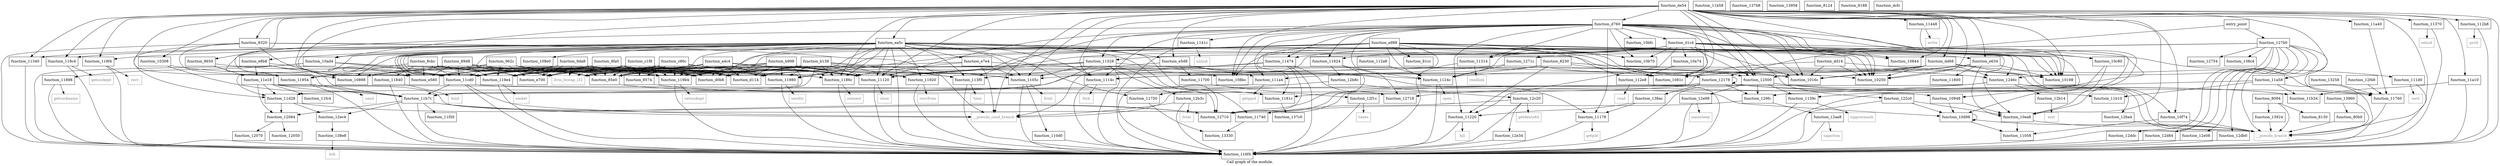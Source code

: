 digraph "Call graph of the module." {
  label="Call graph of the module.";
  node [shape=record];

  Node_function_10bfc [label="{function_10bfc}"];
  Node_function_113f0 [label="{function_113f0}"];
  Node_function_10c80 [label="{function_10c80}"];
  Node_function_10d98 [label="{function_10d98}"];
  Node_function_1141c [label="{function_1141c}"];
  Node_function_e5d8 [label="{function_e5d8}"];
  Node_function_e634 [label="{function_e634}"];
  Node_function_112b8 [label="{function_112b8}"];
  Node_function_11954 [label="{function_11954}"];
  Node_function_108bc [label="{function_108bc}"];
  Node_function_111d0 [label="{function_111d0}"];
  Node_function_11448 [label="{function_11448}"];
  Node_function_10ea8 [label="{function_10ea8}"];
  Node_function_11474 [label="{function_11474}"];
  Node_function_11528 [label="{function_11528}"];
  Node_function_10f74 [label="{function_10f74}"];
  Node_function_11624 [label="{function_11624}"];
  Node_function_112e8 [label="{function_112e8}"];
  Node_function_e580 [label="{function_e580}"];
  Node_function_10b70 [label="{function_10b70}"];
  Node_function_119b4 [label="{function_119b4}"];
  Node_function_e700 [label="{function_e700}"];
  Node_function_e7e4 [label="{function_e7e4}"];
  Node_function_108e0 [label="{function_108e0}"];
  Node_function_116f4 [label="{function_116f4}"];
  Node_function_11700 [label="{function_11700}"];
  Node_function_11220 [label="{function_11220}"];
  Node_function_11058 [label="{function_11058}"];
  Node_function_11740 [label="{function_11740}"];
  Node_function_1105c [label="{function_1105c}"];
  Node_function_11750 [label="{function_11750}"];
  Node_function_118c4 [label="{function_118c4}"];
  Node_function_11314 [label="{function_11314}"];
  Node_function_118f4 [label="{function_118f4}"];
  Node_function_e8b8 [label="{function_e8b8}"];
  Node_function_ea5c [label="{function_ea5c}"];
  Node_function_1016c [label="{function_1016c}"];
  Node_function_110d0 [label="{function_110d0}"];
  Node_function_11760 [label="{function_11760}"];
  Node_function_11800 [label="{function_11800}"];
  Node_function_11120 [label="{function_11120}"];
  Node_function_1114c [label="{function_1114c}"];
  Node_function_1181c [label="{function_1181c}"];
  Node_function_11340 [label="{function_11340}"];
  Node_function_11370 [label="{function_11370}"];
  Node_function_11920 [label="{function_11920}"];
  Node_function_10198 [label="{function_10198}"];
  Node_function_11178 [label="{function_11178}"];
  Node_function_10250 [label="{function_10250}"];
  Node_function_1139c [label="{function_1139c}"];
  Node_function_10948 [label="{function_10948}"];
  Node_function_10308 [label="{function_10308}"];
  Node_function_1081c [label="{function_1081c}"];
  Node_function_11980 [label="{function_11980}"];
  Node_function_10a74 [label="{function_10a74}"];
  Node_function_11898 [label="{function_11898}"];
  Node_function_1124c [label="{function_1124c}"];
  Node_function_11840 [label="{function_11840}"];
  Node_function_111a4 [label="{function_111a4}"];
  Node_function_1186c [label="{function_1186c}"];
  Node_function_10844 [label="{function_10844}"];
  Node_function_10898 [label="{function_10898}"];
  Node_function_10ad4 [label="{function_10ad4}"];
  Node_function_112a8 [label="{function_112a8}"];
  Node_function_11a40 [label="{function_11a40}"];
  Node_function_11a58 [label="{function_11a58}"];
  Node_function_11b10 [label="{function_11b10}"];
  Node_function_11b34 [label="{function_11b34}"];
  Node_function_11b58 [label="{function_11b58}"];
  Node_function_11b7c [label="{function_11b7c}"];
  Node_function_11cd0 [label="{function_11cd0}"];
  Node_function_12db0 [label="{function_12db0}"];
  Node_function_119e4 [label="{function_119e4}"];
  Node_function_11a10 [label="{function_11a10}"];
  Node_function_137b8 [label="{function_137b8}"];
  Node_function_137c0 [label="{function_137c0}"];
  Node_function_138ac [label="{function_138ac}"];
  Node_function_138c4 [label="{function_138c4}"];
  Node_function_138e8 [label="{function_138e8}"];
  Node_function_13924 [label="{function_13924}"];
  Node_function_13958 [label="{function_13958}"];
  Node_function_13960 [label="{function_13960}"];
  Node_fcntl [color="gray50", fontcolor="gray50", label="{fcntl}"];
  Node_close [color="gray50", fontcolor="gray50", label="{close}"];
  Node_fork [color="gray50", fontcolor="gray50", label="{fork}"];
  Node_getpid [color="gray50", fontcolor="gray50", label="{getpid}"];
  Node_getppid [color="gray50", fontcolor="gray50", label="{getppid}"];
  Node_ioctl [color="gray50", fontcolor="gray50", label="{ioctl}"];
  Node_kill [color="gray50", fontcolor="gray50", label="{kill}"];
  Node_open [color="gray50", fontcolor="gray50", label="{open}"];
  Node_prctl [color="gray50", fontcolor="gray50", label="{prctl}"];
  Node_read [color="gray50", fontcolor="gray50", label="{read}"];
  Node_readlink [color="gray50", fontcolor="gray50", label="{readlink}"];
  Node_setsid [color="gray50", fontcolor="gray50", label="{setsid}"];
  Node_sigprocmask [color="gray50", fontcolor="gray50", label="{sigprocmask}"];
  Node_time [color="gray50", fontcolor="gray50", label="{time}"];
  Node_unlink [color="gray50", fontcolor="gray50", label="{unlink}"];
  Node_write [color="gray50", fontcolor="gray50", label="{write}"];
  Node_bind [color="gray50", fontcolor="gray50", label="{bind}"];
  Node_connect [color="gray50", fontcolor="gray50", label="{connect}"];
  Node_getsockname [color="gray50", fontcolor="gray50", label="{getsockname}"];
  Node_getsockopt [color="gray50", fontcolor="gray50", label="{getsockopt}"];
  Node_recv [color="gray50", fontcolor="gray50", label="{recv}"];
  Node_recvfrom [color="gray50", fontcolor="gray50", label="{recvfrom}"];
  Node_send [color="gray50", fontcolor="gray50", label="{send}"];
  Node_sendto [color="gray50", fontcolor="gray50", label="{sendto}"];
  Node_setsockopt [color="gray50", fontcolor="gray50", label="{setsockopt}"];
  Node_socket [color="gray50", fontcolor="gray50", label="{socket}"];
  Node_sigaction [color="gray50", fontcolor="gray50", label="{sigaction}"];
  Node_exit [color="gray50", fontcolor="gray50", label="{exit}"];
  Node_fstat [color="gray50", fontcolor="gray50", label="{fstat}"];
  Node_getdents64 [color="gray50", fontcolor="gray50", label="{getdents64}"];
  Node_nanosleep [color="gray50", fontcolor="gray50", label="{nanosleep}"];
  Node_times [color="gray50", fontcolor="gray50", label="{times}"];
  Node_brk [color="gray50", fontcolor="gray50", label="{brk}"];
  Node_llvm_bswap_i32 [color="gray50", fontcolor="gray50", label="{llvm_bswap_i32}"];
  Node_function_127b0 [label="{function_127b0}"];
  Node_function_129fc [label="{function_129fc}"];
  Node_function_12ae8 [label="{function_12ae8}"];
  Node_function_12b14 [label="{function_12b14}"];
  Node_function_12b3c [label="{function_12b3c}"];
  Node_function_12b8c [label="{function_12b8c}"];
  Node_function_12c20 [label="{function_12c20}"];
  Node_function_12ddc [label="{function_12ddc}"];
  Node_function_12e08 [label="{function_12e08}"];
  Node_function_12e34 [label="{function_12e34}"];
  Node_function_12e98 [label="{function_12e98}"];
  Node_function_12ec4 [label="{function_12ec4}"];
  Node_function_12f1c [label="{function_12f1c}"];
  Node_function_12f48 [label="{function_12f48}"];
  Node_function_13258 [label="{function_13258}"];
  Node_function_13330 [label="{function_13330}"];
  Node_function_11d28 [label="{function_11d28}"];
  Node_function_11e18 [label="{function_11e18}"];
  Node_function_11f30 [label="{function_11f30}"];
  Node_function_11fc4 [label="{function_11fc4}"];
  Node_function_12050 [label="{function_12050}"];
  Node_function_12070 [label="{function_12070}"];
  Node_function_12084 [label="{function_12084}"];
  Node_function_12178 [label="{function_12178}"];
  Node_function_122c0 [label="{function_122c0}"];
  Node_function_1246c [label="{function_1246c}"];
  Node_function_12500 [label="{function_12500}"];
  Node_function_126a4 [label="{function_126a4}"];
  Node_function_12710 [label="{function_12710}"];
  Node_function_12d84 [label="{function_12d84}"];
  Node_function_12718 [label="{function_12718}"];
  Node_function_1271c [label="{function_1271c}"];
  Node_function_12754 [label="{function_12754}"];
  Node___pseudo_branch [color="gray50", fontcolor="gray50", label="{__pseudo_branch}"];
  Node___pseudo_cond_branch [color="gray50", fontcolor="gray50", label="{__pseudo_cond_branch}"];
  Node_function_8094 [label="{function_8094}"];
  Node_function_80b0 [label="{function_80b0}"];
  Node_function_8124 [label="{function_8124}"];
  Node_function_8130 [label="{function_8130}"];
  Node_function_8188 [label="{function_8188}"];
  Node_entry_point [label="{entry_point}"];
  Node_function_81cc [label="{function_81cc}"];
  Node_function_8230 [label="{function_8230}"];
  Node_function_8320 [label="{function_8320}"];
  Node_function_8574 [label="{function_8574}"];
  Node_function_85e0 [label="{function_85e0}"];
  Node_function_8650 [label="{function_8650}"];
  Node_function_89d8 [label="{function_89d8}"];
  Node_function_8cbc [label="{function_8cbc}"];
  Node_function_8fa0 [label="{function_8fa0}"];
  Node_function_962c [label="{function_962c}"];
  Node_function_9da8 [label="{function_9da8}"];
  Node_function_a4c4 [label="{function_a4c4}"];
  Node_function_a988 [label="{function_a988}"];
  Node_function_b138 [label="{function_b138}"];
  Node_function_b998 [label="{function_b998}"];
  Node_function_c1f8 [label="{function_c1f8}"];
  Node_function_c96c [label="{function_c96c}"];
  Node_function_d0b8 [label="{function_d0b8}"];
  Node_function_d114 [label="{function_d114}"];
  Node_function_d1c4 [label="{function_d1c4}"];
  Node_function_d760 [label="{function_d760}"];
  Node_function_dcfc [label="{function_dcfc}"];
  Node_function_dd14 [label="{function_dd14}"];
  Node_function_dd68 [label="{function_dd68}"];
  Node_function_de54 [label="{function_de54}"];
  Node_function_113f0 -> Node_function_116f4;
  Node_function_113f0 -> Node_time;
  Node_function_10c80 -> Node_function_10d98;
  Node_function_10c80 -> Node_function_10ea8;
  Node_function_10d98 -> Node_function_10d98;
  Node_function_10d98 -> Node_function_11058;
  Node_function_10d98 -> Node___pseudo_branch;
  Node_function_1141c -> Node_function_116f4;
  Node_function_1141c -> Node_unlink;
  Node_function_e5d8 -> Node_function_113f0;
  Node_function_e5d8 -> Node_function_11700;
  Node_function_e5d8 -> Node_function_11178;
  Node_function_e5d8 -> Node_function_111a4;
  Node_function_e634 -> Node_function_10ea8;
  Node_function_e634 -> Node_function_1016c;
  Node_function_e634 -> Node_function_11800;
  Node_function_e634 -> Node_function_10198;
  Node_function_e634 -> Node_function_10250;
  Node_function_e634 -> Node_function_1081c;
  Node_function_112b8 -> Node_function_116f4;
  Node_function_112b8 -> Node_prctl;
  Node_function_11954 -> Node_function_116f4;
  Node_function_11954 -> Node_send;
  Node_function_111d0 -> Node_function_116f4;
  Node_function_111d0 -> Node_ioctl;
  Node_function_11448 -> Node_function_116f4;
  Node_function_11448 -> Node_write;
  Node_function_10ea8 -> Node_function_11058;
  Node_function_10ea8 -> Node___pseudo_branch;
  Node_function_11474 -> Node_function_116f4;
  Node_function_11474 -> Node_function_11120;
  Node_function_11474 -> Node_function_11d28;
  Node_function_11474 -> Node_function_12710;
  Node_function_11474 -> Node_function_12718;
  Node_function_11528 -> Node_function_116f4;
  Node_function_11528 -> Node_function_1105c;
  Node_function_11528 -> Node_function_11120;
  Node_function_11528 -> Node_function_1124c;
  Node_function_11528 -> Node_function_11b7c;
  Node_function_11528 -> Node_function_11cd0;
  Node_function_11528 -> Node_function_12b3c;
  Node_function_11528 -> Node_function_11d28;
  Node_function_11528 -> Node_function_12710;
  Node_function_10f74 -> Node_function_11058;
  Node_function_10f74 -> Node___pseudo_branch;
  Node_function_11624 -> Node_function_12b8c;
  Node_function_11624 -> Node_function_12710;
  Node_function_11624 -> Node_function_12718;
  Node_function_112e8 -> Node_function_116f4;
  Node_function_112e8 -> Node_read;
  Node_function_119b4 -> Node_function_116f4;
  Node_function_119b4 -> Node_setsockopt;
  Node_function_e7e4 -> Node_function_108bc;
  Node_function_e7e4 -> Node_function_1105c;
  Node_function_e7e4 -> Node_function_1186c;
  Node_function_e7e4 -> Node_function_119e4;
  Node_function_e7e4 -> Node___pseudo_cond_branch;
  Node_function_11700 -> Node_function_12f1c;
  Node_function_11220 -> Node_function_116f4;
  Node_function_11220 -> Node_kill;
  Node_function_11740 -> Node_function_13330;
  Node_function_1105c -> Node_function_116f4;
  Node_function_1105c -> Node_function_110d0;
  Node_function_1105c -> Node_fcntl;
  Node_function_11750 -> Node_function_13330;
  Node_function_118c4 -> Node_function_116f4;
  Node_function_118c4 -> Node_getsockopt;
  Node_function_11314 -> Node_function_116f4;
  Node_function_11314 -> Node_readlink;
  Node_function_118f4 -> Node_function_116f4;
  Node_function_118f4 -> Node_recv;
  Node_function_e8b8 -> Node_function_1081c;
  Node_function_e8b8 -> Node_function_10898;
  Node_function_e8b8 -> Node_function_11b7c;
  Node_function_e8b8 -> Node_function_11e18;
  Node_function_ea5c -> Node_function_113f0;
  Node_function_ea5c -> Node_function_e5d8;
  Node_function_ea5c -> Node_function_11954;
  Node_function_ea5c -> Node_function_10ea8;
  Node_function_ea5c -> Node_function_10f74;
  Node_function_ea5c -> Node_function_e580;
  Node_function_ea5c -> Node_function_119b4;
  Node_function_ea5c -> Node_function_e7e4;
  Node_function_ea5c -> Node_function_108e0;
  Node_function_ea5c -> Node_function_116f4;
  Node_function_ea5c -> Node_function_11740;
  Node_function_ea5c -> Node_function_1105c;
  Node_function_ea5c -> Node_function_11750;
  Node_function_ea5c -> Node_function_118c4;
  Node_function_ea5c -> Node_function_118f4;
  Node_function_ea5c -> Node_function_e8b8;
  Node_function_ea5c -> Node_function_1016c;
  Node_function_ea5c -> Node_function_11120;
  Node_function_ea5c -> Node_function_1114c;
  Node_function_ea5c -> Node_function_1181c;
  Node_function_ea5c -> Node_function_11340;
  Node_function_ea5c -> Node_function_11920;
  Node_function_ea5c -> Node_function_10198;
  Node_function_ea5c -> Node_function_10250;
  Node_function_ea5c -> Node_function_11980;
  Node_function_ea5c -> Node_function_1186c;
  Node_function_ea5c -> Node_function_10ad4;
  Node_function_ea5c -> Node_function_11cd0;
  Node_function_ea5c -> Node_function_119e4;
  Node_function_ea5c -> Node_llvm_bswap_i32;
  Node_function_ea5c -> Node_function_1246c;
  Node_function_ea5c -> Node_function_d0b8;
  Node_function_ea5c -> Node_function_d114;
  Node_function_110d0 -> Node_function_116f4;
  Node_function_11760 -> Node___pseudo_branch;
  Node_function_11120 -> Node_function_116f4;
  Node_function_11120 -> Node_close;
  Node_function_1114c -> Node_function_116f4;
  Node_function_1114c -> Node_fork;
  Node_function_1181c -> Node_function_137c0;
  Node_function_11340 -> Node_function_116f4;
  Node_function_11370 -> Node_function_116f4;
  Node_function_11370 -> Node_setsid;
  Node_function_11920 -> Node_function_116f4;
  Node_function_11920 -> Node_recvfrom;
  Node_function_11178 -> Node_function_116f4;
  Node_function_11178 -> Node_getpid;
  Node_function_1139c -> Node_function_116f4;
  Node_function_1139c -> Node_sigprocmask;
  Node_function_10948 -> Node_function_10d98;
  Node_function_10948 -> Node_function_10ea8;
  Node_function_10308 -> Node_function_10898;
  Node_function_10308 -> Node_function_11b7c;
  Node_function_11980 -> Node_function_116f4;
  Node_function_11980 -> Node_sendto;
  Node_function_10a74 -> Node_function_112e8;
  Node_function_11898 -> Node_function_116f4;
  Node_function_11898 -> Node_getsockname;
  Node_function_1124c -> Node_function_116f4;
  Node_function_1124c -> Node_open;
  Node_function_11840 -> Node_function_116f4;
  Node_function_11840 -> Node_bind;
  Node_function_111a4 -> Node_function_116f4;
  Node_function_111a4 -> Node_getppid;
  Node_function_1186c -> Node_function_116f4;
  Node_function_1186c -> Node_connect;
  Node_function_10ad4 -> Node_function_116f4;
  Node_function_10ad4 -> Node_function_11120;
  Node_function_10ad4 -> Node_function_11898;
  Node_function_10ad4 -> Node_function_1186c;
  Node_function_10ad4 -> Node_function_119e4;
  Node_function_112a8 -> Node_function_1124c;
  Node_function_11a40 -> Node_function_11760;
  Node_function_11a58 -> Node_function_116f4;
  Node_function_11a58 -> Node_function_11b10;
  Node_function_11a58 -> Node_function_11b34;
  Node_function_11a58 -> Node_function_129fc;
  Node_function_11b7c -> Node_function_116f4;
  Node_function_11b7c -> Node_function_12ec4;
  Node_function_11b7c -> Node_function_11f30;
  Node_function_11b7c -> Node_function_12084;
  Node_function_11b7c -> Node_function_12710;
  Node_function_11b7c -> Node___pseudo_cond_branch;
  Node_function_11cd0 -> Node_function_10d98;
  Node_function_11cd0 -> Node_function_116f4;
  Node_function_11cd0 -> Node_function_11b7c;
  Node_function_11cd0 -> Node___pseudo_cond_branch;
  Node_function_12db0 -> Node_function_116f4;
  Node_function_119e4 -> Node_function_116f4;
  Node_function_119e4 -> Node_socket;
  Node_function_11a10 -> Node_function_116f4;
  Node_function_11a10 -> Node_function_11b34;
  Node_function_138ac -> Node_function_11220;
  Node_function_138ac -> Node_function_11178;
  Node_function_138e8 -> Node_function_116f4;
  Node_function_138e8 -> Node_brk;
  Node_function_13924 -> Node___pseudo_branch;
  Node_function_13960 -> Node___pseudo_branch;
  Node_function_13960 -> Node_function_80b0;
  Node_function_127b0 -> Node_function_116f4;
  Node_function_127b0 -> Node_function_11760;
  Node_function_127b0 -> Node_function_12db0;
  Node_function_127b0 -> Node_function_138c4;
  Node_function_127b0 -> Node_function_12ddc;
  Node_function_127b0 -> Node_function_12e08;
  Node_function_127b0 -> Node_function_1246c;
  Node_function_127b0 -> Node_function_12d84;
  Node_function_127b0 -> Node_function_1271c;
  Node_function_127b0 -> Node_function_12754;
  Node_function_127b0 -> Node___pseudo_branch;
  Node_function_127b0 -> Node___pseudo_cond_branch;
  Node_function_129fc -> Node_function_11740;
  Node_function_129fc -> Node_function_12ae8;
  Node_function_12ae8 -> Node_function_116f4;
  Node_function_12ae8 -> Node_sigaction;
  Node_function_12b14 -> Node_exit;
  Node_function_12b3c -> Node_function_116f4;
  Node_function_12b3c -> Node_fstat;
  Node_function_12b3c -> Node___pseudo_cond_branch;
  Node_function_12b8c -> Node_function_11750;
  Node_function_12b8c -> Node_function_12c20;
  Node_function_12c20 -> Node_function_116f4;
  Node_function_12c20 -> Node_function_11740;
  Node_function_12c20 -> Node_getdents64;
  Node_function_12c20 -> Node_function_12e34;
  Node_function_12ddc -> Node_function_116f4;
  Node_function_12e08 -> Node_function_116f4;
  Node_function_12e34 -> Node_function_116f4;
  Node_function_12e98 -> Node_function_116f4;
  Node_function_12e98 -> Node_nanosleep;
  Node_function_12ec4 -> Node_function_138e8;
  Node_function_12f1c -> Node_function_116f4;
  Node_function_12f1c -> Node_times;
  Node_function_12f48 -> Node_function_11760;
  Node_function_13258 -> Node_function_11760;
  Node_function_11d28 -> Node_function_12ec4;
  Node_function_11d28 -> Node_function_12084;
  Node_function_11d28 -> Node_function_12710;
  Node_function_11e18 -> Node_function_11740;
  Node_function_11e18 -> Node_function_11b7c;
  Node_function_11e18 -> Node_function_11d28;
  Node_function_11e18 -> Node_function_11fc4;
  Node_function_11e18 -> Node_function_12084;
  Node_function_11e18 -> Node_function_12710;
  Node_function_12084 -> Node_function_12050;
  Node_function_12084 -> Node_function_12070;
  Node_function_12178 -> Node_function_11760;
  Node_function_12178 -> Node_function_11b34;
  Node_function_12178 -> Node_function_138ac;
  Node_function_12178 -> Node_function_129fc;
  Node_function_12178 -> Node_function_12178;
  Node_function_12178 -> Node_function_12710;
  Node_function_12178 -> Node___pseudo_cond_branch;
  Node_function_122c0 -> Node_function_10d98;
  Node_function_122c0 -> Node_function_10ea8;
  Node_function_122c0 -> Node_function_116f4;
  Node_function_1246c -> Node_function_12b14;
  Node_function_1246c -> Node_function_126a4;
  Node_function_1246c -> Node_function_12710;
  Node_function_1246c -> Node_function_12718;
  Node_function_1246c -> Node___pseudo_branch;
  Node_function_12500 -> Node_function_116f4;
  Node_function_12500 -> Node_function_1139c;
  Node_function_12500 -> Node_function_11b10;
  Node_function_12500 -> Node_function_11b34;
  Node_function_12500 -> Node_function_129fc;
  Node_function_12500 -> Node_function_12e98;
  Node_function_126a4 -> Node___pseudo_branch;
  Node_function_12d84 -> Node_function_116f4;
  Node_function_1271c -> Node_function_1105c;
  Node_function_1271c -> Node_function_1124c;
  Node_function_1271c -> Node_function_12178;
  Node_function_8094 -> Node_function_13924;
  Node_function_8094 -> Node___pseudo_branch;
  Node_function_8094 -> Node_function_8130;
  Node_function_80b0 -> Node___pseudo_branch;
  Node_entry_point -> Node_function_127b0;
  Node_entry_point -> Node_function_12178;
  Node_function_8230 -> Node_function_11220;
  Node_function_8230 -> Node_function_1114c;
  Node_function_8230 -> Node_function_111a4;
  Node_function_8230 -> Node_function_1246c;
  Node_function_8230 -> Node_function_12500;
  Node_function_8230 -> Node___pseudo_branch;
  Node_function_8320 -> Node_function_116f4;
  Node_function_8320 -> Node_function_10898;
  Node_function_8320 -> Node_function_11cd0;
  Node_function_8320 -> Node_function_11d28;
  Node_function_8320 -> Node___pseudo_cond_branch;
  Node_function_8320 -> Node_function_8230;
  Node_function_8574 -> Node_function_1181c;
  Node_function_85e0 -> Node_function_10948;
  Node_function_8650 -> Node_function_11cd0;
  Node_function_8650 -> Node_function_11e18;
  Node_function_89d8 -> Node_function_11954;
  Node_function_89d8 -> Node_function_e580;
  Node_function_89d8 -> Node_function_e700;
  Node_function_89d8 -> Node_function_11840;
  Node_function_89d8 -> Node_function_1186c;
  Node_function_89d8 -> Node_function_11cd0;
  Node_function_89d8 -> Node_function_119e4;
  Node_function_89d8 -> Node_llvm_bswap_i32;
  Node_function_89d8 -> Node_function_85e0;
  Node_function_8cbc -> Node_function_11954;
  Node_function_8cbc -> Node_function_e580;
  Node_function_8cbc -> Node_function_e700;
  Node_function_8cbc -> Node_function_11840;
  Node_function_8cbc -> Node_function_1186c;
  Node_function_8cbc -> Node_function_11cd0;
  Node_function_8cbc -> Node_function_119e4;
  Node_function_8cbc -> Node_llvm_bswap_i32;
  Node_function_8cbc -> Node_function_85e0;
  Node_function_8fa0 -> Node_function_e580;
  Node_function_8fa0 -> Node_function_119b4;
  Node_function_8fa0 -> Node_function_e700;
  Node_function_8fa0 -> Node_function_11120;
  Node_function_8fa0 -> Node_function_11980;
  Node_function_8fa0 -> Node_function_11cd0;
  Node_function_8fa0 -> Node_function_119e4;
  Node_function_8fa0 -> Node_llvm_bswap_i32;
  Node_function_8fa0 -> Node_function_85e0;
  Node_function_8fa0 -> Node_function_d0b8;
  Node_function_8fa0 -> Node_function_d114;
  Node_function_962c -> Node_function_e580;
  Node_function_962c -> Node_function_119b4;
  Node_function_962c -> Node_function_e700;
  Node_function_962c -> Node_function_11120;
  Node_function_962c -> Node_function_11980;
  Node_function_962c -> Node_function_10898;
  Node_function_962c -> Node_function_11cd0;
  Node_function_962c -> Node_function_119e4;
  Node_function_962c -> Node_llvm_bswap_i32;
  Node_function_962c -> Node_function_85e0;
  Node_function_962c -> Node_function_d0b8;
  Node_function_962c -> Node_function_d114;
  Node_function_9da8 -> Node_function_e580;
  Node_function_9da8 -> Node_function_119b4;
  Node_function_9da8 -> Node_function_e700;
  Node_function_9da8 -> Node_function_11120;
  Node_function_9da8 -> Node_function_11980;
  Node_function_9da8 -> Node_function_11cd0;
  Node_function_9da8 -> Node_function_119e4;
  Node_function_9da8 -> Node_llvm_bswap_i32;
  Node_function_9da8 -> Node_function_85e0;
  Node_function_9da8 -> Node_function_d0b8;
  Node_function_9da8 -> Node_function_d114;
  Node_function_a4c4 -> Node_function_e580;
  Node_function_a4c4 -> Node_function_119b4;
  Node_function_a4c4 -> Node_function_1016c;
  Node_function_a4c4 -> Node_function_11120;
  Node_function_a4c4 -> Node_function_10250;
  Node_function_a4c4 -> Node_function_11980;
  Node_function_a4c4 -> Node_function_10898;
  Node_function_a4c4 -> Node_function_11cd0;
  Node_function_a4c4 -> Node_function_119e4;
  Node_function_a4c4 -> Node_llvm_bswap_i32;
  Node_function_a4c4 -> Node_function_85e0;
  Node_function_a4c4 -> Node_function_d0b8;
  Node_function_a4c4 -> Node_function_d114;
  Node_function_a988 -> Node_function_e634;
  Node_function_a988 -> Node_function_112e8;
  Node_function_a988 -> Node_function_e580;
  Node_function_a988 -> Node_function_10b70;
  Node_function_a988 -> Node_function_119b4;
  Node_function_a988 -> Node_function_1016c;
  Node_function_a988 -> Node_function_11120;
  Node_function_a988 -> Node_function_1181c;
  Node_function_a988 -> Node_function_10198;
  Node_function_a988 -> Node_function_10250;
  Node_function_a988 -> Node_function_1081c;
  Node_function_a988 -> Node_function_11980;
  Node_function_a988 -> Node_function_1124c;
  Node_function_a988 -> Node_function_10898;
  Node_function_a988 -> Node_function_11cd0;
  Node_function_a988 -> Node_function_119e4;
  Node_function_a988 -> Node_function_81cc;
  Node_function_a988 -> Node_function_85e0;
  Node_function_a988 -> Node_function_d0b8;
  Node_function_a988 -> Node_function_d114;
  Node_function_b138 -> Node_function_113f0;
  Node_function_b138 -> Node_function_e580;
  Node_function_b138 -> Node_function_119b4;
  Node_function_b138 -> Node_function_e700;
  Node_function_b138 -> Node_function_1105c;
  Node_function_b138 -> Node_function_11120;
  Node_function_b138 -> Node_function_11920;
  Node_function_b138 -> Node_function_11980;
  Node_function_b138 -> Node_function_1186c;
  Node_function_b138 -> Node_function_11b7c;
  Node_function_b138 -> Node_function_11cd0;
  Node_function_b138 -> Node_function_119e4;
  Node_function_b138 -> Node_llvm_bswap_i32;
  Node_function_b138 -> Node_function_85e0;
  Node_function_b138 -> Node_function_d0b8;
  Node_function_b138 -> Node_function_d114;
  Node_function_b998 -> Node_function_113f0;
  Node_function_b998 -> Node_function_e580;
  Node_function_b998 -> Node_function_119b4;
  Node_function_b998 -> Node_function_e700;
  Node_function_b998 -> Node_function_1105c;
  Node_function_b998 -> Node_function_11120;
  Node_function_b998 -> Node_function_11920;
  Node_function_b998 -> Node_function_11980;
  Node_function_b998 -> Node_function_1186c;
  Node_function_b998 -> Node_function_11b7c;
  Node_function_b998 -> Node_function_11cd0;
  Node_function_b998 -> Node_function_119e4;
  Node_function_b998 -> Node_llvm_bswap_i32;
  Node_function_b998 -> Node_function_85e0;
  Node_function_b998 -> Node_function_d0b8;
  Node_function_b998 -> Node_function_d114;
  Node_function_c1f8 -> Node_function_e580;
  Node_function_c1f8 -> Node_function_119b4;
  Node_function_c1f8 -> Node_function_e700;
  Node_function_c1f8 -> Node_function_11120;
  Node_function_c1f8 -> Node_function_11980;
  Node_function_c1f8 -> Node_function_11cd0;
  Node_function_c1f8 -> Node_function_119e4;
  Node_function_c1f8 -> Node_llvm_bswap_i32;
  Node_function_c1f8 -> Node_function_8574;
  Node_function_c1f8 -> Node_function_85e0;
  Node_function_c1f8 -> Node_function_d0b8;
  Node_function_c1f8 -> Node_function_d114;
  Node_function_c96c -> Node_function_e580;
  Node_function_c96c -> Node_function_119b4;
  Node_function_c96c -> Node_function_11120;
  Node_function_c96c -> Node_function_11980;
  Node_function_c96c -> Node_function_11cd0;
  Node_function_c96c -> Node_function_119e4;
  Node_function_c96c -> Node_llvm_bswap_i32;
  Node_function_c96c -> Node_function_8574;
  Node_function_c96c -> Node_function_85e0;
  Node_function_c96c -> Node_function_d0b8;
  Node_function_c96c -> Node_function_d114;
  Node_function_d1c4 -> Node_function_10c80;
  Node_function_d1c4 -> Node_function_108bc;
  Node_function_d1c4 -> Node_function_11474;
  Node_function_d1c4 -> Node_function_11528;
  Node_function_d1c4 -> Node_function_11624;
  Node_function_d1c4 -> Node_function_10b70;
  Node_function_d1c4 -> Node_function_11220;
  Node_function_d1c4 -> Node_function_11314;
  Node_function_d1c4 -> Node_function_1016c;
  Node_function_d1c4 -> Node_function_11760;
  Node_function_d1c4 -> Node_function_11120;
  Node_function_d1c4 -> Node_function_10198;
  Node_function_d1c4 -> Node_function_10250;
  Node_function_d1c4 -> Node_function_10948;
  Node_function_d1c4 -> Node_function_1081c;
  Node_function_d1c4 -> Node_function_10a74;
  Node_function_d1c4 -> Node_function_1124c;
  Node_function_d1c4 -> Node_function_10844;
  Node_function_d1c4 -> Node_function_12500;
  Node_function_d760 -> Node_function_10bfc;
  Node_function_d760 -> Node_function_113f0;
  Node_function_d760 -> Node_function_10c80;
  Node_function_d760 -> Node_function_1141c;
  Node_function_d760 -> Node_function_108bc;
  Node_function_d760 -> Node_function_10ea8;
  Node_function_d760 -> Node_function_11474;
  Node_function_d760 -> Node_function_11528;
  Node_function_d760 -> Node_function_11624;
  Node_function_d760 -> Node_function_112e8;
  Node_function_d760 -> Node_function_10b70;
  Node_function_d760 -> Node_function_11220;
  Node_function_d760 -> Node_function_11314;
  Node_function_d760 -> Node_function_1016c;
  Node_function_d760 -> Node_function_11120;
  Node_function_d760 -> Node_function_1114c;
  Node_function_d760 -> Node_function_10198;
  Node_function_d760 -> Node_function_11178;
  Node_function_d760 -> Node_function_10250;
  Node_function_d760 -> Node_function_1124c;
  Node_function_d760 -> Node_function_111a4;
  Node_function_d760 -> Node_function_10844;
  Node_function_d760 -> Node_function_11b7c;
  Node_function_d760 -> Node_function_122c0;
  Node_function_d760 -> Node_function_12500;
  Node_function_d760 -> Node_function_d1c4;
  Node_function_dd14 -> Node_function_1016c;
  Node_function_dd14 -> Node_function_1181c;
  Node_function_dd14 -> Node_function_10198;
  Node_function_dd14 -> Node_function_10250;
  Node_function_dd68 -> Node_function_111d0;
  Node_function_dd68 -> Node_function_1016c;
  Node_function_dd68 -> Node_function_1114c;
  Node_function_dd68 -> Node_function_10198;
  Node_function_dd68 -> Node_function_10250;
  Node_function_dd68 -> Node_function_1124c;
  Node_function_dd68 -> Node_function_1246c;
  Node_function_dd68 -> Node_function_12500;
  Node_function_de54 -> Node_function_e5d8;
  Node_function_de54 -> Node_function_e634;
  Node_function_de54 -> Node_function_112b8;
  Node_function_de54 -> Node_function_11954;
  Node_function_de54 -> Node_function_108bc;
  Node_function_de54 -> Node_function_11448;
  Node_function_de54 -> Node_function_10ea8;
  Node_function_de54 -> Node_function_10f74;
  Node_function_de54 -> Node_function_e580;
  Node_function_de54 -> Node_function_116f4;
  Node_function_de54 -> Node_function_1105c;
  Node_function_de54 -> Node_function_118c4;
  Node_function_de54 -> Node_function_118f4;
  Node_function_de54 -> Node_function_ea5c;
  Node_function_de54 -> Node_function_1016c;
  Node_function_de54 -> Node_function_11120;
  Node_function_de54 -> Node_function_1114c;
  Node_function_de54 -> Node_function_11340;
  Node_function_de54 -> Node_function_11370;
  Node_function_de54 -> Node_function_10198;
  Node_function_de54 -> Node_function_10250;
  Node_function_de54 -> Node_function_1139c;
  Node_function_de54 -> Node_function_10308;
  Node_function_de54 -> Node_function_1081c;
  Node_function_de54 -> Node_function_1186c;
  Node_function_de54 -> Node_function_10844;
  Node_function_de54 -> Node_function_10ad4;
  Node_function_de54 -> Node_function_11a40;
  Node_function_de54 -> Node_function_11a58;
  Node_function_de54 -> Node_function_119e4;
  Node_function_de54 -> Node_function_11a10;
  Node_function_de54 -> Node_function_12500;
  Node_function_de54 -> Node___pseudo_branch;
  Node_function_de54 -> Node___pseudo_cond_branch;
  Node_function_de54 -> Node_function_8320;
  Node_function_de54 -> Node_function_8650;
  Node_function_de54 -> Node_function_d760;
  Node_function_de54 -> Node_function_dd68;
}
